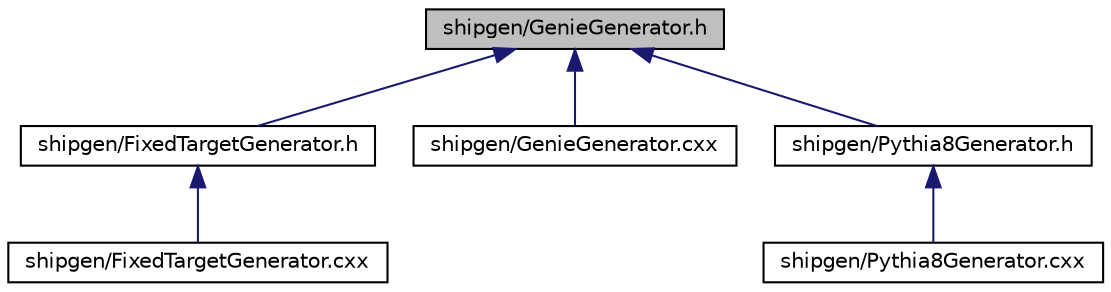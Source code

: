 digraph "shipgen/GenieGenerator.h"
{
 // LATEX_PDF_SIZE
  edge [fontname="Helvetica",fontsize="10",labelfontname="Helvetica",labelfontsize="10"];
  node [fontname="Helvetica",fontsize="10",shape=record];
  Node1 [label="shipgen/GenieGenerator.h",height=0.2,width=0.4,color="black", fillcolor="grey75", style="filled", fontcolor="black",tooltip=" "];
  Node1 -> Node2 [dir="back",color="midnightblue",fontsize="10",style="solid",fontname="Helvetica"];
  Node2 [label="shipgen/FixedTargetGenerator.h",height=0.2,width=0.4,color="black", fillcolor="white", style="filled",URL="$FixedTargetGenerator_8h.html",tooltip=" "];
  Node2 -> Node3 [dir="back",color="midnightblue",fontsize="10",style="solid",fontname="Helvetica"];
  Node3 [label="shipgen/FixedTargetGenerator.cxx",height=0.2,width=0.4,color="black", fillcolor="white", style="filled",URL="$FixedTargetGenerator_8cxx.html",tooltip=" "];
  Node1 -> Node4 [dir="back",color="midnightblue",fontsize="10",style="solid",fontname="Helvetica"];
  Node4 [label="shipgen/GenieGenerator.cxx",height=0.2,width=0.4,color="black", fillcolor="white", style="filled",URL="$GenieGenerator_8cxx.html",tooltip=" "];
  Node1 -> Node5 [dir="back",color="midnightblue",fontsize="10",style="solid",fontname="Helvetica"];
  Node5 [label="shipgen/Pythia8Generator.h",height=0.2,width=0.4,color="black", fillcolor="white", style="filled",URL="$Pythia8Generator_8h.html",tooltip=" "];
  Node5 -> Node6 [dir="back",color="midnightblue",fontsize="10",style="solid",fontname="Helvetica"];
  Node6 [label="shipgen/Pythia8Generator.cxx",height=0.2,width=0.4,color="black", fillcolor="white", style="filled",URL="$Pythia8Generator_8cxx.html",tooltip=" "];
}

